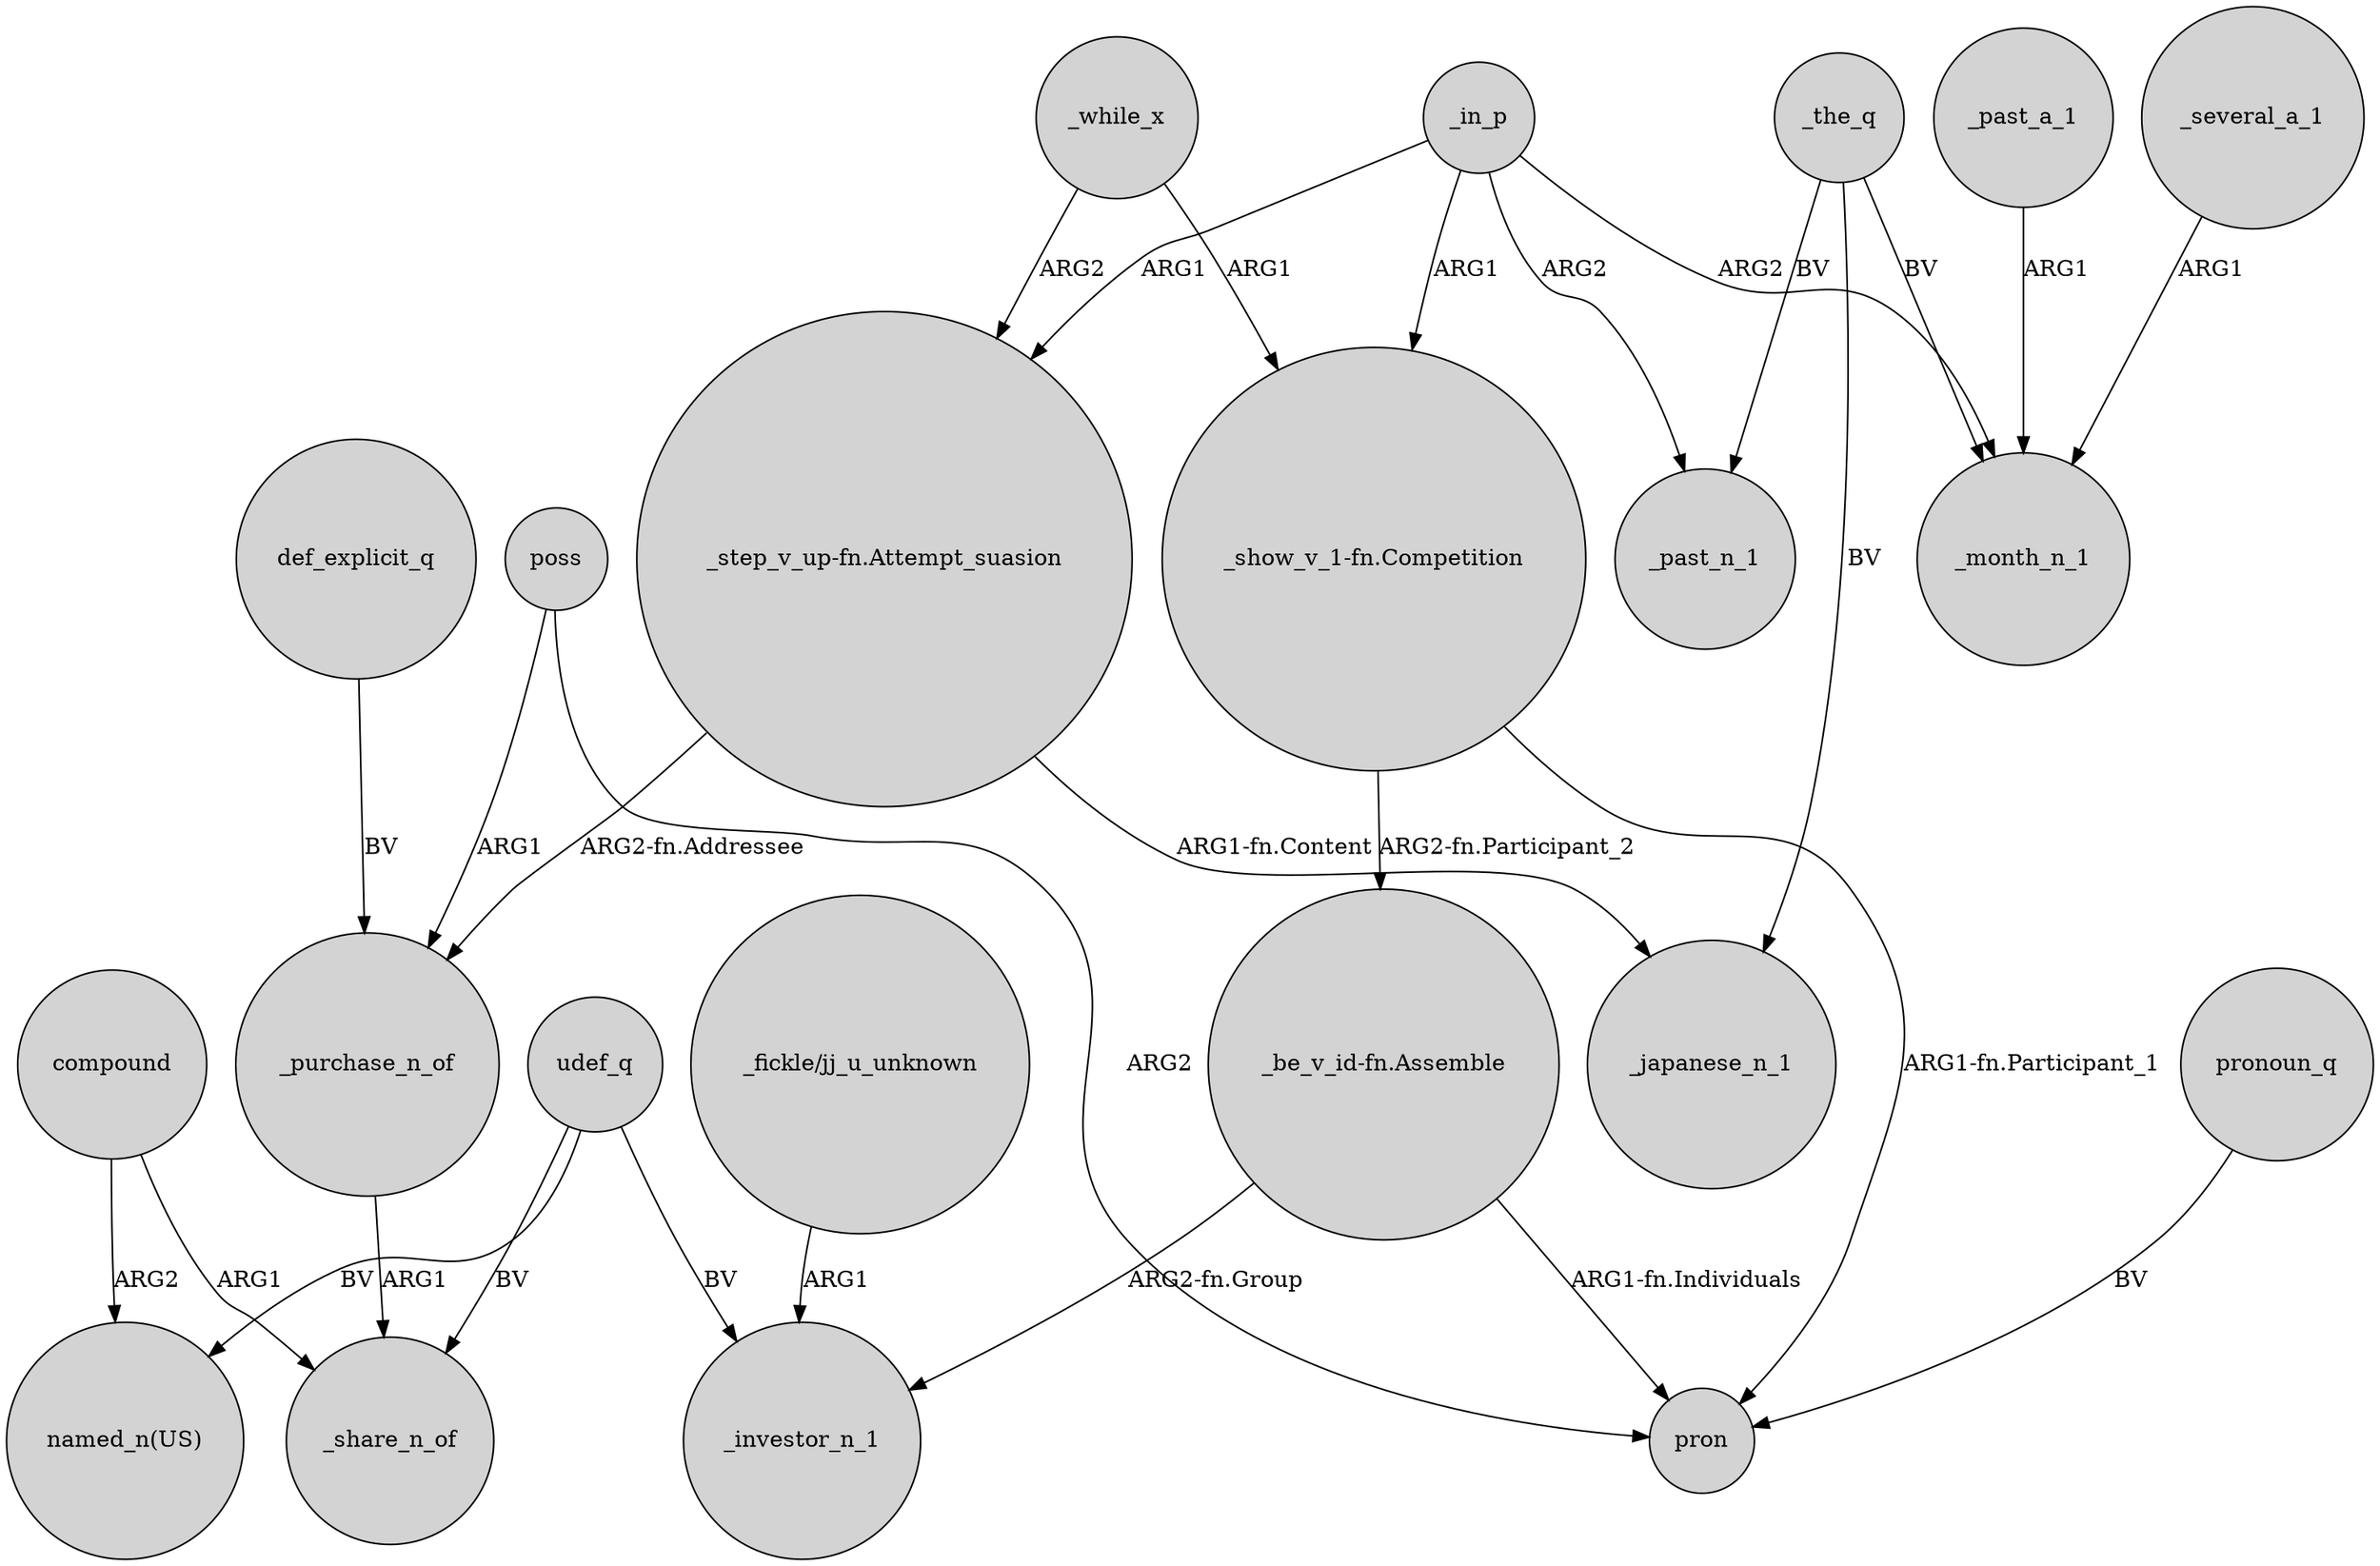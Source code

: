 digraph {
	node [shape=circle style=filled]
	"_step_v_up-fn.Attempt_suasion" -> _purchase_n_of [label="ARG2-fn.Addressee"]
	_in_p -> "_step_v_up-fn.Attempt_suasion" [label=ARG1]
	"_be_v_id-fn.Assemble" -> _investor_n_1 [label="ARG2-fn.Group"]
	_in_p -> "_show_v_1-fn.Competition" [label=ARG1]
	"_be_v_id-fn.Assemble" -> pron [label="ARG1-fn.Individuals"]
	poss -> _purchase_n_of [label=ARG1]
	"_fickle/jj_u_unknown" -> _investor_n_1 [label=ARG1]
	_the_q -> _month_n_1 [label=BV]
	compound -> _share_n_of [label=ARG1]
	_while_x -> "_show_v_1-fn.Competition" [label=ARG1]
	"_show_v_1-fn.Competition" -> pron [label="ARG1-fn.Participant_1"]
	_several_a_1 -> _month_n_1 [label=ARG1]
	_past_a_1 -> _month_n_1 [label=ARG1]
	"_show_v_1-fn.Competition" -> "_be_v_id-fn.Assemble" [label="ARG2-fn.Participant_2"]
	pronoun_q -> pron [label=BV]
	poss -> pron [label=ARG2]
	udef_q -> _share_n_of [label=BV]
	_in_p -> _month_n_1 [label=ARG2]
	_the_q -> _japanese_n_1 [label=BV]
	"_step_v_up-fn.Attempt_suasion" -> _japanese_n_1 [label="ARG1-fn.Content"]
	udef_q -> _investor_n_1 [label=BV]
	_the_q -> _past_n_1 [label=BV]
	def_explicit_q -> _purchase_n_of [label=BV]
	_while_x -> "_step_v_up-fn.Attempt_suasion" [label=ARG2]
	_in_p -> _past_n_1 [label=ARG2]
	compound -> "named_n(US)" [label=ARG2]
	udef_q -> "named_n(US)" [label=BV]
	_purchase_n_of -> _share_n_of [label=ARG1]
}
